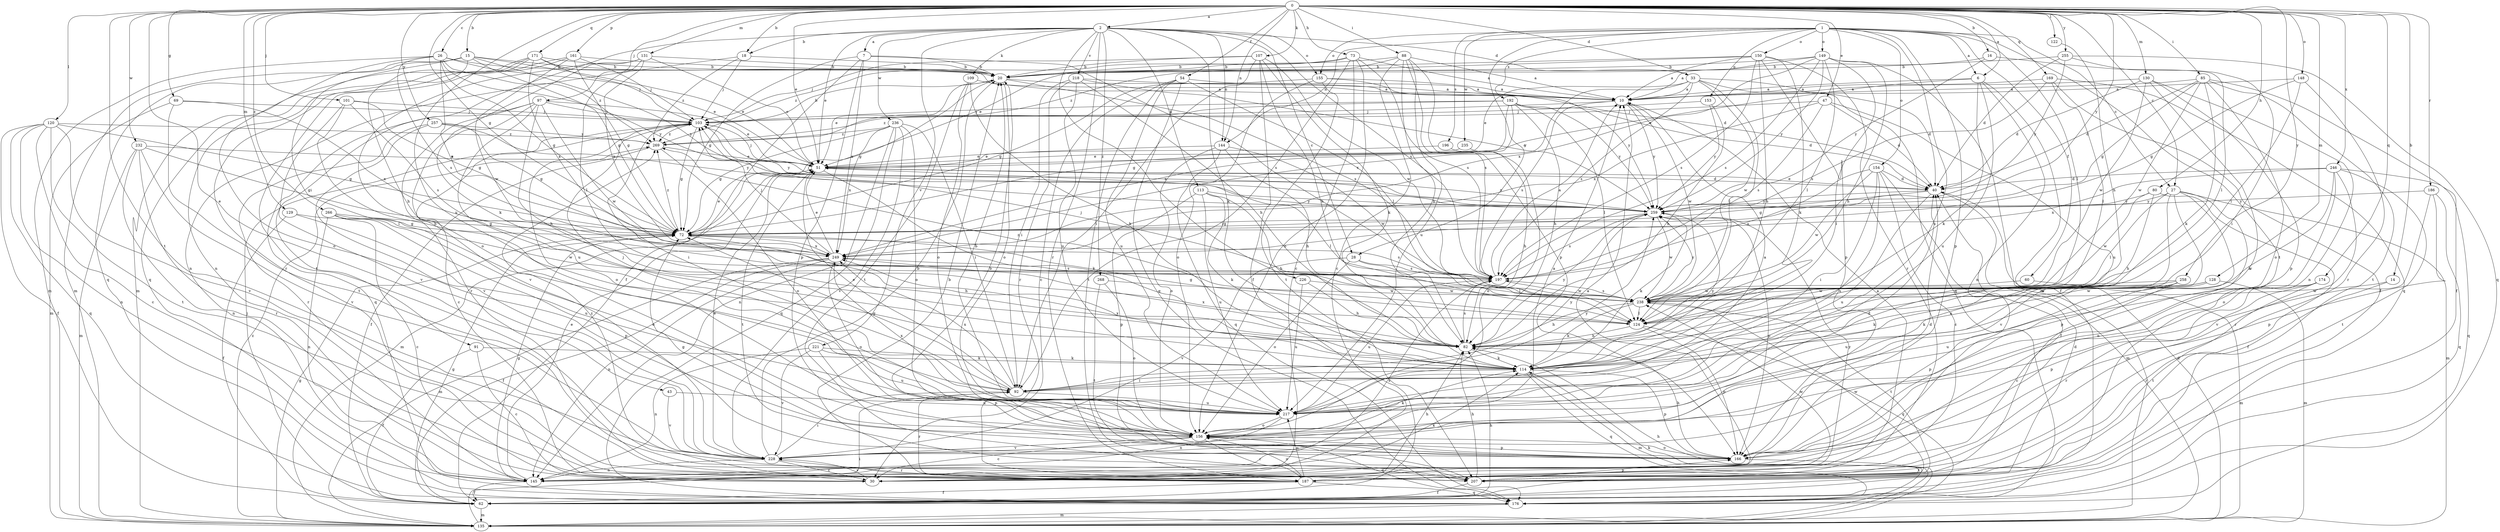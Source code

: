 strict digraph  {
0;
1;
2;
6;
7;
10;
14;
15;
16;
18;
20;
26;
27;
28;
30;
33;
40;
43;
47;
51;
54;
60;
62;
69;
72;
73;
80;
82;
85;
88;
91;
92;
97;
101;
103;
107;
109;
113;
114;
120;
122;
124;
128;
129;
130;
131;
135;
144;
145;
148;
149;
150;
153;
154;
155;
156;
161;
166;
169;
171;
174;
176;
186;
187;
192;
196;
197;
207;
217;
218;
221;
226;
228;
232;
235;
236;
238;
246;
249;
255;
257;
258;
259;
266;
268;
269;
0 -> 2  [label=a];
0 -> 6  [label=a];
0 -> 14  [label=b];
0 -> 15  [label=b];
0 -> 16  [label=b];
0 -> 18  [label=b];
0 -> 26  [label=c];
0 -> 27  [label=c];
0 -> 33  [label=d];
0 -> 43  [label=e];
0 -> 47  [label=e];
0 -> 51  [label=e];
0 -> 54  [label=f];
0 -> 69  [label=g];
0 -> 72  [label=g];
0 -> 73  [label=h];
0 -> 80  [label=h];
0 -> 85  [label=i];
0 -> 88  [label=i];
0 -> 97  [label=j];
0 -> 101  [label=j];
0 -> 107  [label=k];
0 -> 120  [label=l];
0 -> 122  [label=l];
0 -> 128  [label=m];
0 -> 129  [label=m];
0 -> 130  [label=m];
0 -> 131  [label=m];
0 -> 144  [label=n];
0 -> 148  [label=o];
0 -> 161  [label=p];
0 -> 169  [label=q];
0 -> 171  [label=q];
0 -> 174  [label=q];
0 -> 186  [label=r];
0 -> 207  [label=t];
0 -> 217  [label=u];
0 -> 232  [label=w];
0 -> 246  [label=x];
0 -> 255  [label=y];
0 -> 257  [label=y];
0 -> 258  [label=y];
0 -> 259  [label=y];
0 -> 266  [label=z];
1 -> 6  [label=a];
1 -> 27  [label=c];
1 -> 28  [label=c];
1 -> 60  [label=f];
1 -> 124  [label=l];
1 -> 144  [label=n];
1 -> 149  [label=o];
1 -> 150  [label=o];
1 -> 153  [label=o];
1 -> 154  [label=o];
1 -> 155  [label=o];
1 -> 166  [label=p];
1 -> 192  [label=s];
1 -> 196  [label=s];
1 -> 207  [label=t];
1 -> 217  [label=u];
1 -> 235  [label=w];
2 -> 7  [label=a];
2 -> 18  [label=b];
2 -> 28  [label=c];
2 -> 33  [label=d];
2 -> 51  [label=e];
2 -> 91  [label=i];
2 -> 109  [label=k];
2 -> 113  [label=k];
2 -> 114  [label=k];
2 -> 144  [label=n];
2 -> 155  [label=o];
2 -> 187  [label=r];
2 -> 197  [label=s];
2 -> 218  [label=v];
2 -> 221  [label=v];
2 -> 226  [label=v];
2 -> 236  [label=w];
2 -> 268  [label=z];
6 -> 10  [label=a];
6 -> 51  [label=e];
6 -> 62  [label=f];
6 -> 114  [label=k];
6 -> 145  [label=n];
6 -> 217  [label=u];
7 -> 20  [label=b];
7 -> 62  [label=f];
7 -> 72  [label=g];
7 -> 166  [label=p];
7 -> 197  [label=s];
7 -> 249  [label=x];
10 -> 103  [label=j];
10 -> 197  [label=s];
10 -> 238  [label=w];
10 -> 259  [label=y];
14 -> 187  [label=r];
14 -> 238  [label=w];
15 -> 20  [label=b];
15 -> 51  [label=e];
15 -> 72  [label=g];
15 -> 82  [label=h];
15 -> 92  [label=i];
15 -> 135  [label=m];
15 -> 176  [label=q];
15 -> 259  [label=y];
16 -> 20  [label=b];
16 -> 124  [label=l];
16 -> 259  [label=y];
18 -> 20  [label=b];
18 -> 103  [label=j];
18 -> 145  [label=n];
18 -> 269  [label=z];
20 -> 10  [label=a];
20 -> 51  [label=e];
20 -> 72  [label=g];
20 -> 156  [label=o];
20 -> 197  [label=s];
26 -> 20  [label=b];
26 -> 51  [label=e];
26 -> 72  [label=g];
26 -> 135  [label=m];
26 -> 156  [label=o];
26 -> 197  [label=s];
26 -> 249  [label=x];
26 -> 259  [label=y];
26 -> 269  [label=z];
27 -> 124  [label=l];
27 -> 135  [label=m];
27 -> 145  [label=n];
27 -> 156  [label=o];
27 -> 166  [label=p];
27 -> 228  [label=v];
27 -> 259  [label=y];
28 -> 124  [label=l];
28 -> 156  [label=o];
28 -> 197  [label=s];
28 -> 228  [label=v];
30 -> 10  [label=a];
30 -> 82  [label=h];
30 -> 228  [label=v];
30 -> 269  [label=z];
33 -> 10  [label=a];
33 -> 40  [label=d];
33 -> 51  [label=e];
33 -> 124  [label=l];
33 -> 176  [label=q];
33 -> 197  [label=s];
33 -> 238  [label=w];
33 -> 249  [label=x];
40 -> 51  [label=e];
40 -> 72  [label=g];
40 -> 135  [label=m];
40 -> 217  [label=u];
40 -> 259  [label=y];
43 -> 217  [label=u];
43 -> 228  [label=v];
47 -> 40  [label=d];
47 -> 103  [label=j];
47 -> 197  [label=s];
47 -> 217  [label=u];
47 -> 249  [label=x];
51 -> 40  [label=d];
51 -> 103  [label=j];
51 -> 114  [label=k];
51 -> 124  [label=l];
51 -> 135  [label=m];
51 -> 207  [label=t];
51 -> 259  [label=y];
54 -> 10  [label=a];
54 -> 30  [label=c];
54 -> 124  [label=l];
54 -> 176  [label=q];
54 -> 207  [label=t];
54 -> 217  [label=u];
60 -> 135  [label=m];
60 -> 238  [label=w];
62 -> 40  [label=d];
62 -> 72  [label=g];
62 -> 82  [label=h];
62 -> 103  [label=j];
62 -> 135  [label=m];
69 -> 103  [label=j];
69 -> 135  [label=m];
69 -> 207  [label=t];
69 -> 249  [label=x];
72 -> 51  [label=e];
72 -> 82  [label=h];
72 -> 197  [label=s];
72 -> 249  [label=x];
72 -> 269  [label=z];
73 -> 10  [label=a];
73 -> 20  [label=b];
73 -> 30  [label=c];
73 -> 92  [label=i];
73 -> 156  [label=o];
73 -> 197  [label=s];
73 -> 269  [label=z];
80 -> 62  [label=f];
80 -> 82  [label=h];
80 -> 238  [label=w];
80 -> 259  [label=y];
82 -> 114  [label=k];
82 -> 197  [label=s];
82 -> 249  [label=x];
82 -> 259  [label=y];
85 -> 10  [label=a];
85 -> 40  [label=d];
85 -> 62  [label=f];
85 -> 72  [label=g];
85 -> 114  [label=k];
85 -> 156  [label=o];
85 -> 207  [label=t];
85 -> 238  [label=w];
88 -> 10  [label=a];
88 -> 20  [label=b];
88 -> 30  [label=c];
88 -> 51  [label=e];
88 -> 82  [label=h];
88 -> 166  [label=p];
88 -> 197  [label=s];
88 -> 217  [label=u];
91 -> 30  [label=c];
91 -> 62  [label=f];
91 -> 114  [label=k];
92 -> 51  [label=e];
92 -> 72  [label=g];
92 -> 103  [label=j];
92 -> 187  [label=r];
92 -> 217  [label=u];
92 -> 249  [label=x];
92 -> 259  [label=y];
97 -> 51  [label=e];
97 -> 82  [label=h];
97 -> 103  [label=j];
97 -> 176  [label=q];
97 -> 187  [label=r];
97 -> 217  [label=u];
97 -> 228  [label=v];
97 -> 238  [label=w];
101 -> 72  [label=g];
101 -> 82  [label=h];
101 -> 103  [label=j];
101 -> 197  [label=s];
101 -> 228  [label=v];
103 -> 20  [label=b];
103 -> 30  [label=c];
103 -> 72  [label=g];
103 -> 92  [label=i];
103 -> 156  [label=o];
103 -> 259  [label=y];
103 -> 269  [label=z];
107 -> 20  [label=b];
107 -> 62  [label=f];
107 -> 82  [label=h];
107 -> 92  [label=i];
107 -> 103  [label=j];
107 -> 114  [label=k];
107 -> 238  [label=w];
109 -> 10  [label=a];
109 -> 114  [label=k];
109 -> 156  [label=o];
109 -> 207  [label=t];
113 -> 82  [label=h];
113 -> 114  [label=k];
113 -> 166  [label=p];
113 -> 217  [label=u];
113 -> 259  [label=y];
114 -> 92  [label=i];
114 -> 135  [label=m];
114 -> 166  [label=p];
114 -> 176  [label=q];
114 -> 249  [label=x];
114 -> 259  [label=y];
120 -> 30  [label=c];
120 -> 62  [label=f];
120 -> 72  [label=g];
120 -> 145  [label=n];
120 -> 176  [label=q];
120 -> 207  [label=t];
120 -> 228  [label=v];
120 -> 269  [label=z];
122 -> 82  [label=h];
124 -> 72  [label=g];
124 -> 82  [label=h];
124 -> 166  [label=p];
124 -> 176  [label=q];
124 -> 269  [label=z];
128 -> 114  [label=k];
128 -> 135  [label=m];
128 -> 217  [label=u];
128 -> 238  [label=w];
129 -> 62  [label=f];
129 -> 72  [label=g];
129 -> 217  [label=u];
130 -> 10  [label=a];
130 -> 40  [label=d];
130 -> 145  [label=n];
130 -> 166  [label=p];
130 -> 228  [label=v];
130 -> 238  [label=w];
131 -> 20  [label=b];
131 -> 51  [label=e];
131 -> 114  [label=k];
131 -> 124  [label=l];
131 -> 156  [label=o];
131 -> 249  [label=x];
135 -> 40  [label=d];
135 -> 72  [label=g];
135 -> 82  [label=h];
135 -> 92  [label=i];
135 -> 114  [label=k];
135 -> 269  [label=z];
144 -> 51  [label=e];
144 -> 82  [label=h];
144 -> 156  [label=o];
144 -> 176  [label=q];
144 -> 238  [label=w];
145 -> 51  [label=e];
145 -> 62  [label=f];
145 -> 72  [label=g];
145 -> 114  [label=k];
145 -> 197  [label=s];
148 -> 10  [label=a];
148 -> 72  [label=g];
148 -> 124  [label=l];
148 -> 187  [label=r];
149 -> 10  [label=a];
149 -> 20  [label=b];
149 -> 82  [label=h];
149 -> 92  [label=i];
149 -> 124  [label=l];
149 -> 135  [label=m];
149 -> 197  [label=s];
149 -> 249  [label=x];
149 -> 259  [label=y];
150 -> 10  [label=a];
150 -> 20  [label=b];
150 -> 82  [label=h];
150 -> 114  [label=k];
150 -> 166  [label=p];
150 -> 187  [label=r];
150 -> 197  [label=s];
150 -> 269  [label=z];
153 -> 82  [label=h];
153 -> 103  [label=j];
153 -> 259  [label=y];
154 -> 30  [label=c];
154 -> 40  [label=d];
154 -> 62  [label=f];
154 -> 92  [label=i];
154 -> 197  [label=s];
154 -> 217  [label=u];
154 -> 238  [label=w];
155 -> 10  [label=a];
155 -> 72  [label=g];
155 -> 156  [label=o];
155 -> 207  [label=t];
155 -> 259  [label=y];
156 -> 10  [label=a];
156 -> 30  [label=c];
156 -> 40  [label=d];
156 -> 114  [label=k];
156 -> 166  [label=p];
156 -> 176  [label=q];
156 -> 187  [label=r];
156 -> 228  [label=v];
161 -> 20  [label=b];
161 -> 72  [label=g];
161 -> 103  [label=j];
161 -> 187  [label=r];
161 -> 207  [label=t];
161 -> 238  [label=w];
166 -> 20  [label=b];
166 -> 40  [label=d];
166 -> 72  [label=g];
166 -> 82  [label=h];
166 -> 156  [label=o];
166 -> 207  [label=t];
169 -> 10  [label=a];
169 -> 62  [label=f];
169 -> 124  [label=l];
169 -> 176  [label=q];
169 -> 197  [label=s];
171 -> 20  [label=b];
171 -> 40  [label=d];
171 -> 103  [label=j];
171 -> 135  [label=m];
171 -> 145  [label=n];
171 -> 176  [label=q];
171 -> 249  [label=x];
174 -> 166  [label=p];
174 -> 187  [label=r];
174 -> 207  [label=t];
174 -> 238  [label=w];
176 -> 135  [label=m];
186 -> 166  [label=p];
186 -> 176  [label=q];
186 -> 228  [label=v];
186 -> 259  [label=y];
187 -> 10  [label=a];
187 -> 20  [label=b];
187 -> 62  [label=f];
187 -> 156  [label=o];
187 -> 176  [label=q];
187 -> 217  [label=u];
187 -> 238  [label=w];
187 -> 259  [label=y];
192 -> 40  [label=d];
192 -> 72  [label=g];
192 -> 82  [label=h];
192 -> 103  [label=j];
192 -> 124  [label=l];
192 -> 249  [label=x];
192 -> 259  [label=y];
192 -> 269  [label=z];
196 -> 51  [label=e];
196 -> 156  [label=o];
197 -> 10  [label=a];
197 -> 217  [label=u];
197 -> 238  [label=w];
207 -> 62  [label=f];
207 -> 82  [label=h];
207 -> 166  [label=p];
207 -> 238  [label=w];
217 -> 10  [label=a];
217 -> 20  [label=b];
217 -> 145  [label=n];
217 -> 156  [label=o];
217 -> 249  [label=x];
217 -> 259  [label=y];
218 -> 10  [label=a];
218 -> 82  [label=h];
218 -> 92  [label=i];
218 -> 187  [label=r];
218 -> 217  [label=u];
218 -> 259  [label=y];
221 -> 114  [label=k];
221 -> 145  [label=n];
221 -> 166  [label=p];
221 -> 217  [label=u];
221 -> 228  [label=v];
226 -> 82  [label=h];
226 -> 217  [label=u];
226 -> 238  [label=w];
228 -> 20  [label=b];
228 -> 30  [label=c];
228 -> 51  [label=e];
228 -> 92  [label=i];
228 -> 145  [label=n];
228 -> 187  [label=r];
232 -> 51  [label=e];
232 -> 72  [label=g];
232 -> 135  [label=m];
232 -> 145  [label=n];
232 -> 187  [label=r];
232 -> 228  [label=v];
235 -> 51  [label=e];
235 -> 82  [label=h];
236 -> 72  [label=g];
236 -> 92  [label=i];
236 -> 145  [label=n];
236 -> 156  [label=o];
236 -> 176  [label=q];
236 -> 228  [label=v];
236 -> 249  [label=x];
236 -> 269  [label=z];
238 -> 82  [label=h];
238 -> 103  [label=j];
238 -> 114  [label=k];
238 -> 124  [label=l];
238 -> 197  [label=s];
238 -> 207  [label=t];
238 -> 259  [label=y];
246 -> 40  [label=d];
246 -> 114  [label=k];
246 -> 156  [label=o];
246 -> 176  [label=q];
246 -> 187  [label=r];
246 -> 207  [label=t];
246 -> 249  [label=x];
249 -> 51  [label=e];
249 -> 62  [label=f];
249 -> 103  [label=j];
249 -> 135  [label=m];
249 -> 145  [label=n];
249 -> 156  [label=o];
249 -> 197  [label=s];
255 -> 20  [label=b];
255 -> 40  [label=d];
255 -> 92  [label=i];
255 -> 176  [label=q];
255 -> 259  [label=y];
257 -> 72  [label=g];
257 -> 187  [label=r];
257 -> 228  [label=v];
257 -> 259  [label=y];
257 -> 269  [label=z];
258 -> 30  [label=c];
258 -> 114  [label=k];
258 -> 166  [label=p];
258 -> 217  [label=u];
258 -> 238  [label=w];
259 -> 72  [label=g];
259 -> 103  [label=j];
259 -> 114  [label=k];
259 -> 166  [label=p];
259 -> 197  [label=s];
259 -> 238  [label=w];
266 -> 30  [label=c];
266 -> 72  [label=g];
266 -> 145  [label=n];
266 -> 156  [label=o];
266 -> 166  [label=p];
266 -> 238  [label=w];
268 -> 156  [label=o];
268 -> 207  [label=t];
268 -> 238  [label=w];
269 -> 51  [label=e];
269 -> 62  [label=f];
269 -> 156  [label=o];
}

